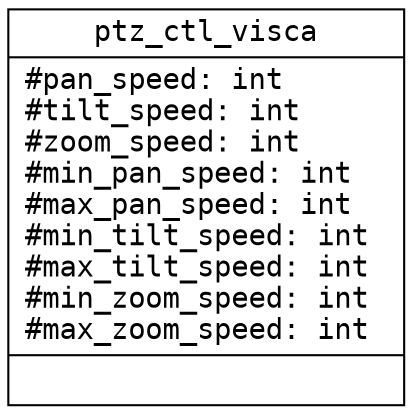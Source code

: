 digraph class {
	rankdir=BT;
	node [shape = "record", fontname = "Consolas"] 
	edge [arrowhead = "empty", fontname = "Consolas"]
	

	ptz_ctl_visca [label = "{ptz_ctl_visca | #pan_speed: int \l#tilt_speed: int \l#zoom_speed: int \l#min_pan_speed: int \l#max_pan_speed: int \l#min_tilt_speed: int \l#max_tilt_speed: int \l#min_zoom_speed: int \l#max_zoom_speed: int \l | \l}"] 
	

	 
	
}